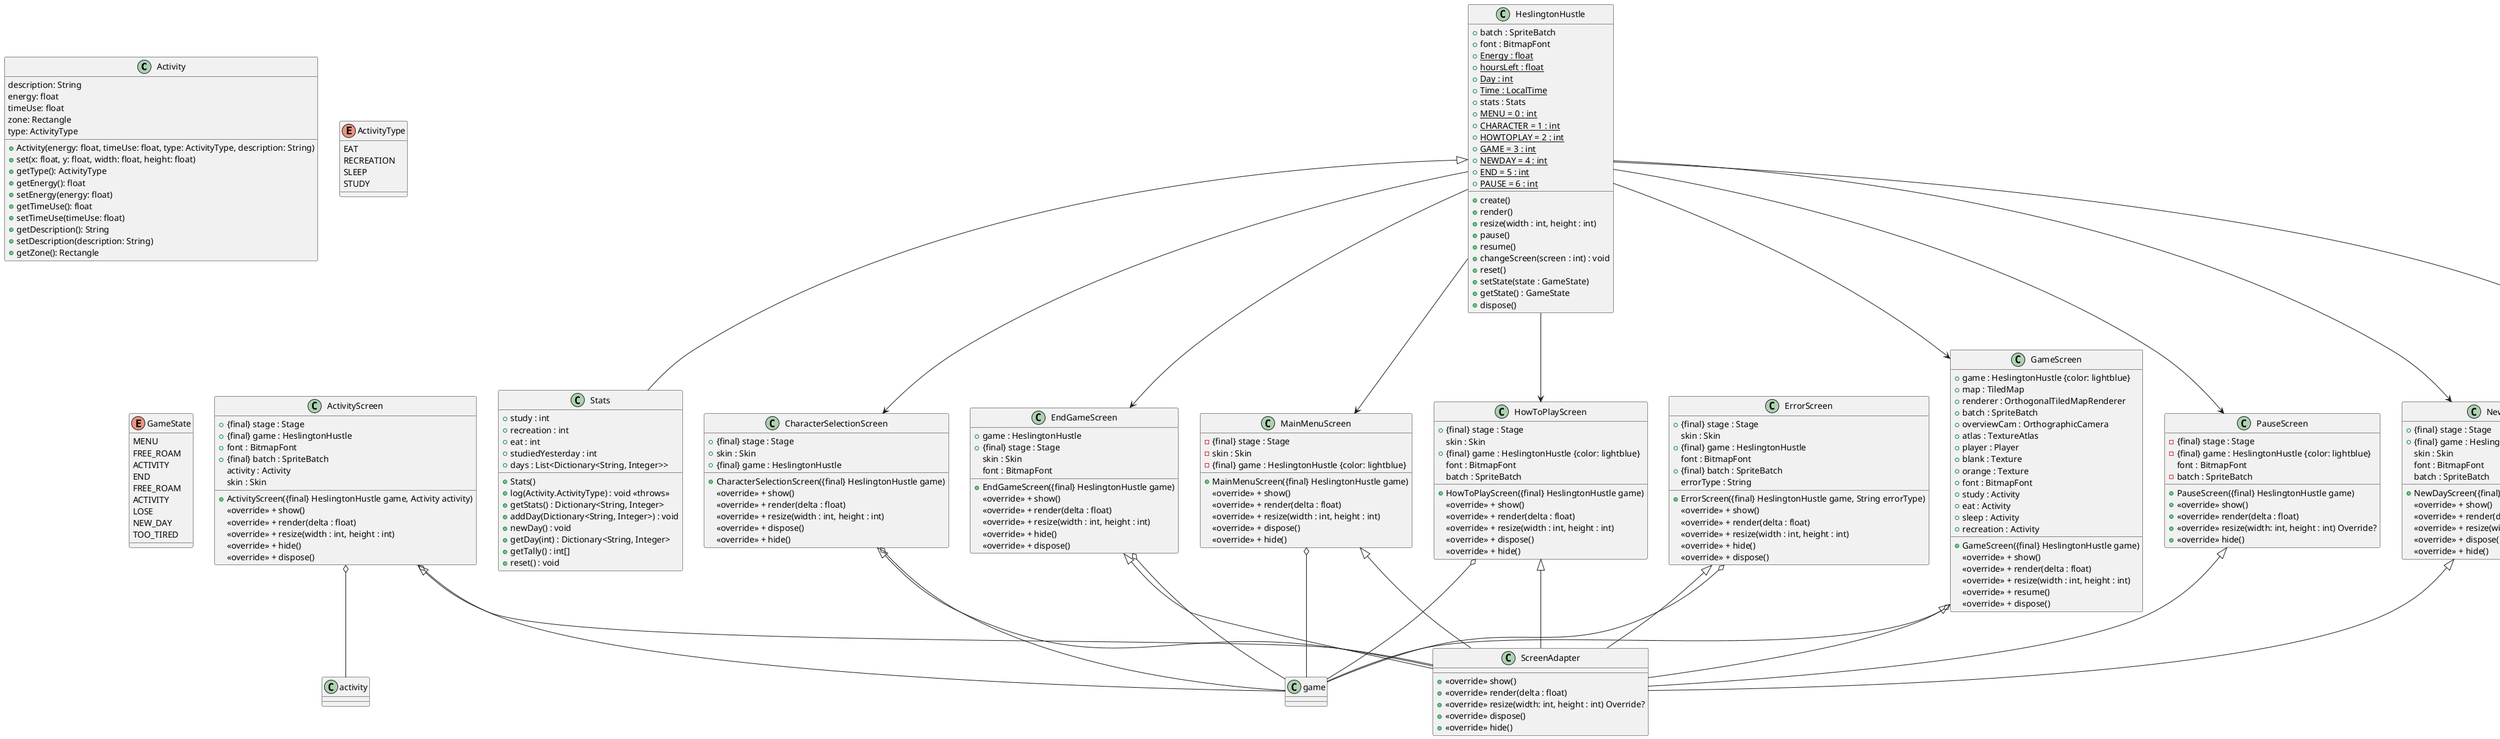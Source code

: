 @startuml
'https://plantuml.com/class-diagram

'***************Game****************
'These are the objects that make up the game

class Activity {
    description: String
    energy: float
    timeUse: float
    zone: Rectangle
    type: ActivityType

    + Activity(energy: float, timeUse: float, type: ActivityType, description: String)
    + set(x: float, y: float, width: float, height: float)
    + getType(): ActivityType
    + getEnergy(): float
    + setEnergy(energy: float)
    + getTimeUse(): float
    + setTimeUse(timeUse: float)
    + getDescription(): String
    + setDescription(description: String)
    + getZone(): Rectangle
}

enum ActivityType{
    EAT
    RECREATION
    SLEEP
    STUDY
}

class HeslingtonHustle{
    + batch : SpriteBatch
    + font : BitmapFont
    + Energy : float {static}
    + hoursLeft : float {static}
    + Day : int {static}
    + Time : LocalTime {static}
    + stats : Stats
    + MENU = 0 {static}  : int
    + CHARACTER = 1 {static} : int
    + HOWTOPLAY = 2 {static} : int
    + GAME = 3 {static} : int
    + NEWDAY = 4 {static} : int
    + END = 5 {static} : int
    + PAUSE = 6 {static} : int

    + create()
    + render()
    + resize(width : int, height : int)
    + pause()
    + resume()
    + changeScreen(screen : int) : void
    + reset()
    + setState(state : GameState)
    + getState() : GameState
    + dispose()
}

enum GameState{
    MENU
    FREE_ROAM
    ACTIVITY
    END
    }

class Player{
    + textureAtlas : TextureAtlas
    + character : String {static}
    + final collisionLayer : TiledMapTileLayer
    + direction : String

    + Player(TextureAtlas, TiledMapTileLayer)
    + setTexture(String) : void
    + collision(width int, height int) : boolean
    + moveUp() : void
    + moveDown() : void
    + moveLeft() : void
    + moveRight() : void
    + stationary() : void
    + dispose() : void
}

class Stats{
    + study : int
    + recreation : int
    + eat : int
    + studiedYesterday : int
    + days : List<Dictionary<String, Integer>>
    + Stats()
    + log(Activity.ActivityType) : void <<throws>>
    + getStats() : Dictionary<String, Integer>
    + addDay(Dictionary<String, Integer>) : void
    + newDay() : void
    + getDay(int) : Dictionary<String, Integer>
    + getTally() : int[]
    + reset() : void
}

'*********Screens***********
'These are all the screens that make up the game

class ActivityScreen{
    + {final} stage : Stage
    + {final} game : HeslingtonHustle
    + font : BitmapFont
    + {final} batch : SpriteBatch
    activity : Activity
    skin : Skin

    + ActivityScreen({final} HeslingtonHustle game, Activity activity)
    <<override>> + show()
    <<override>> + render(delta : float)
    <<override>> + resize(width : int, height : int)
    <<override>> + hide()
    <<override>> + dispose()
}

class CharacterSelectionScreen{
    + {final} stage : Stage
    + skin : Skin
    + {final} game : HeslingtonHustle

    + CharacterSelectionScreen({final} HeslingtonHustle game)
    <<override>> + show()
    <<override>> + render(delta : float)
    <<override>> + resize(width : int, height : int)
    <<override>> + dispose()
    <<override>> + hide()
}

class EndGameScreen{
    + game : HeslingtonHustle
    + {final} stage : Stage
    skin : Skin
    font : BitmapFont

    + EndGameScreen({final} HeslingtonHustle game)
    <<override>> + show()
    <<override>> + render(delta : float)
    <<override>> + resize(width : int, height : int)
    <<override>> + hide()
    <<override>> + dispose()
}

class ErrorScreen{
    + {final} stage : Stage
    skin : Skin
    + {final} game : HeslingtonHustle
    font : BitmapFont
    + {final} batch : SpriteBatch
    errorType : String

    + ErrorScreen({final} HeslingtonHustle game, String errorType)
    <<override>> + show()
    <<override>> + render(delta : float)
    <<override>> + resize(width : int, height : int)
    <<override>> + hide()
    <<override>> + dispose()
}

class GameScreen{
    + game : HeslingtonHustle {color: lightblue}
    + map : TiledMap
    + renderer : OrthogonalTiledMapRenderer
    + batch : SpriteBatch
    + overviewCam : OrthographicCamera
    + atlas : TextureAtlas
    + player : Player
    + blank : Texture
    + orange : Texture
    + font : BitmapFont
    + study : Activity
    + eat : Activity
    + sleep : Activity
    + recreation : Activity

    + GameScreen({final} HeslingtonHustle game)
    <<override>> + show()
    <<override>> + render(delta : float)
    <<override>> + resize(width : int, height : int)
    <<override>> + resume()
    <<override>> + dispose()
}

enum GameState{
    FREE_ROAM
    ACTIVITY
    LOSE
    NEW_DAY
    TOO_TIRED
}

class HowToPlayScreen{
   + {final} stage : Stage
   skin : Skin
   + {final} game : HeslingtonHustle {color: lightblue}
   font : BitmapFont
   batch : SpriteBatch

    +HowToPlayScreen({final} HeslingtonHustle game)
   <<override>> + show()
   <<override>> + render(delta : float)
   <<override>> + resize(width : int, height : int)
   <<override>> + dispose()
   <<override>> + hide()
}

class MainMenuScreen{
   - {final} stage : Stage
   - skin : Skin
   - {final} game : HeslingtonHustle {color: lightblue}

    + MainMenuScreen({final} HeslingtonHustle game)
    <<override>> + show()
    <<override>> + render(delta : float)
    <<override>> + resize(width : int, height : int)
    <<override>> + dispose()
    <<override>> + hide()
}

class NewDayScreen{
    + {final} stage : Stage
    + {final} game : HeslingtonHustle {color: lightblue}
    skin : Skin
    font : BitmapFont
    batch : SpriteBatch

    + NewDayScreen({final} HeslingtonHustle game)
    <<override>> + show()
    <<override>> + render(delta : float)
    <<override>> + resize(width : int, height : int)
    <<override>> + dispose()
    <<override>> + hide()
}

class PauseScreen{
    - {final} stage : Stage
    - {final} game : HeslingtonHustle {color: lightblue}
    font : BitmapFont
    - batch : SpriteBatch

    + PauseScreen({final} HeslingtonHustle game)
    + <<override>> show()
    + <<override>> render(delta : float)
    + <<override>> resize(width: int, height : int) Override?
    + <<override>> hide()
}

class ScreenAdapter{
    + <<override>> show()
    + <<override>> render(delta : float)
    + <<override>> resize(width: int, height : int) Override?
    + <<override>> dispose()
    + <<override>> hide()
}

ActivityScreen ^-- ScreenAdapter
CharacterSelectionScreen ^-- ScreenAdapter
EndGameScreen ^-- ScreenAdapter
ErrorScreen ^-- ScreenAdapter
GameScreen ^-- ScreenAdapter
HowToPlayScreen ^-- ScreenAdapter
MainMenuScreen ^-- ScreenAdapter
NewDayScreen ^-- ScreenAdapter
PauseScreen ^-- ScreenAdapter

HeslingtonHustle --|> Game
HeslingtonHustle <|-- Stats
HeslingtonHustle --> MainMenuScreen
HeslingtonHustle --> CharacterSelectionScreen
HeslingtonHustle --> HowToPlayScreen
HeslingtonHustle --> GameScreen
HeslingtonHustle --> NewDayScreen
HeslingtonHustle --> EndGameScreen
HeslingtonHustle --> PauseScreen

Player --|> Sprite
Player o-- TextureAtlas
Player o-- TiledMapTileLayer

ActivityScreen o-- game
ActivityScreen o-- activity
CharacterSelectionScreen o-- game
EndGameScreen o-- game
ErrorScreen o-- game
GameScreen o-- game
HowToPlayScreen o-- game
MainMenuScreen o-- game

@enduml